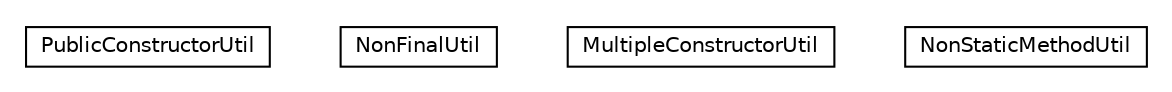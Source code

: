 #!/usr/local/bin/dot
#
# Class diagram 
# Generated by UMLGraph version R5_6-24-gf6e263 (http://www.umlgraph.org/)
#

digraph G {
	edge [fontname="Helvetica",fontsize=10,labelfontname="Helvetica",labelfontsize=10];
	node [fontname="Helvetica",fontsize=10,shape=plaintext];
	nodesep=0.25;
	ranksep=0.5;
	// net.trajano.commons.testing.test.util.PublicConstructorUtil
	c12 [label=<<table title="net.trajano.commons.testing.test.util.PublicConstructorUtil" border="0" cellborder="1" cellspacing="0" cellpadding="2" port="p" href="./PublicConstructorUtil.html">
		<tr><td><table border="0" cellspacing="0" cellpadding="1">
<tr><td align="center" balign="center"> PublicConstructorUtil </td></tr>
		</table></td></tr>
		</table>>, URL="./PublicConstructorUtil.html", fontname="Helvetica", fontcolor="black", fontsize=10.0];
	// net.trajano.commons.testing.test.util.NonFinalUtil
	c13 [label=<<table title="net.trajano.commons.testing.test.util.NonFinalUtil" border="0" cellborder="1" cellspacing="0" cellpadding="2" port="p" href="./NonFinalUtil.html">
		<tr><td><table border="0" cellspacing="0" cellpadding="1">
<tr><td align="center" balign="center"> NonFinalUtil </td></tr>
		</table></td></tr>
		</table>>, URL="./NonFinalUtil.html", fontname="Helvetica", fontcolor="black", fontsize=10.0];
	// net.trajano.commons.testing.test.util.MultipleConstructorUtil
	c14 [label=<<table title="net.trajano.commons.testing.test.util.MultipleConstructorUtil" border="0" cellborder="1" cellspacing="0" cellpadding="2" port="p" href="./MultipleConstructorUtil.html">
		<tr><td><table border="0" cellspacing="0" cellpadding="1">
<tr><td align="center" balign="center"> MultipleConstructorUtil </td></tr>
		</table></td></tr>
		</table>>, URL="./MultipleConstructorUtil.html", fontname="Helvetica", fontcolor="black", fontsize=10.0];
	// net.trajano.commons.testing.test.util.NonStaticMethodUtil
	c15 [label=<<table title="net.trajano.commons.testing.test.util.NonStaticMethodUtil" border="0" cellborder="1" cellspacing="0" cellpadding="2" port="p" href="./NonStaticMethodUtil.html">
		<tr><td><table border="0" cellspacing="0" cellpadding="1">
<tr><td align="center" balign="center"> NonStaticMethodUtil </td></tr>
		</table></td></tr>
		</table>>, URL="./NonStaticMethodUtil.html", fontname="Helvetica", fontcolor="black", fontsize=10.0];
}


